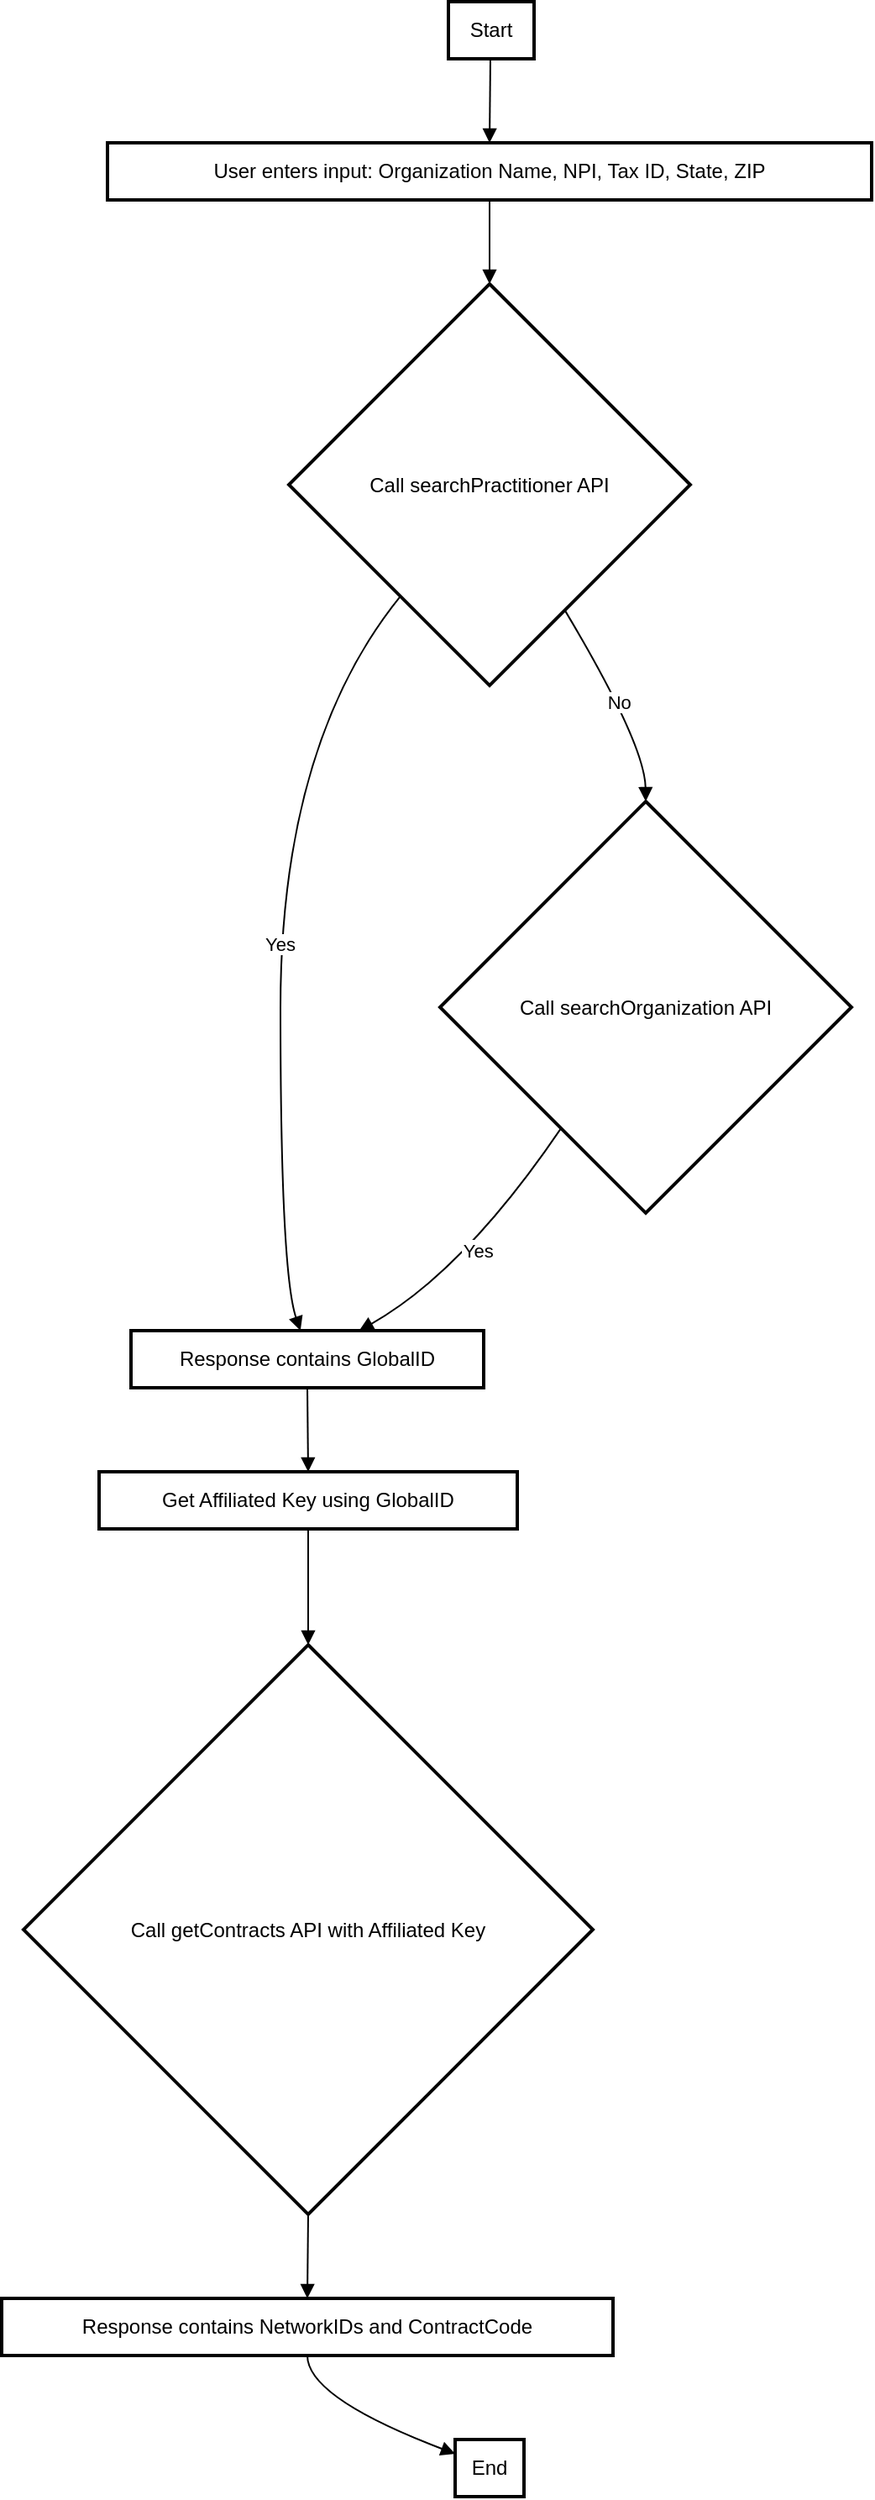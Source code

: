 <mxfile version="24.6.4" type="github">
  <diagram name="Page-1" id="Q0_OT5iFlBCkjEAoQMfF">
    <mxGraphModel dx="1434" dy="738" grid="0" gridSize="10" guides="1" tooltips="1" connect="1" arrows="1" fold="1" page="1" pageScale="1" pageWidth="1100" pageHeight="1700" math="0" shadow="0">
      <root>
        <mxCell id="0" />
        <mxCell id="1" parent="0" />
        <mxCell id="YMvvVKnGIjFAjFfc2n9P-43" value="Start" style="whiteSpace=wrap;strokeWidth=2;" vertex="1" parent="1">
          <mxGeometry x="286" y="20" width="51" height="34" as="geometry" />
        </mxCell>
        <mxCell id="YMvvVKnGIjFAjFfc2n9P-44" value="User enters input: Organization Name, NPI, Tax ID, State, ZIP" style="whiteSpace=wrap;strokeWidth=2;" vertex="1" parent="1">
          <mxGeometry x="83" y="104" width="455" height="34" as="geometry" />
        </mxCell>
        <mxCell id="YMvvVKnGIjFAjFfc2n9P-45" value="Call searchPractitioner API" style="rhombus;strokeWidth=2;whiteSpace=wrap;" vertex="1" parent="1">
          <mxGeometry x="191" y="188" width="239" height="239" as="geometry" />
        </mxCell>
        <mxCell id="YMvvVKnGIjFAjFfc2n9P-46" value="Response contains GlobalID" style="whiteSpace=wrap;strokeWidth=2;" vertex="1" parent="1">
          <mxGeometry x="97" y="811" width="210" height="34" as="geometry" />
        </mxCell>
        <mxCell id="YMvvVKnGIjFAjFfc2n9P-47" value="Call searchOrganization API" style="rhombus;strokeWidth=2;whiteSpace=wrap;" vertex="1" parent="1">
          <mxGeometry x="281" y="496" width="245" height="245" as="geometry" />
        </mxCell>
        <mxCell id="YMvvVKnGIjFAjFfc2n9P-48" value="End" style="whiteSpace=wrap;strokeWidth=2;" vertex="1" parent="1">
          <mxGeometry x="290" y="1471" width="41" height="34" as="geometry" />
        </mxCell>
        <mxCell id="YMvvVKnGIjFAjFfc2n9P-49" value="Get Affiliated Key using GlobalID" style="whiteSpace=wrap;strokeWidth=2;" vertex="1" parent="1">
          <mxGeometry x="78" y="895" width="249" height="34" as="geometry" />
        </mxCell>
        <mxCell id="YMvvVKnGIjFAjFfc2n9P-50" value="Call getContracts API with Affiliated Key" style="rhombus;strokeWidth=2;whiteSpace=wrap;" vertex="1" parent="1">
          <mxGeometry x="33" y="998" width="339" height="339" as="geometry" />
        </mxCell>
        <mxCell id="YMvvVKnGIjFAjFfc2n9P-51" value="Response contains NetworkIDs and ContractCode" style="whiteSpace=wrap;strokeWidth=2;" vertex="1" parent="1">
          <mxGeometry x="20" y="1387" width="364" height="34" as="geometry" />
        </mxCell>
        <mxCell id="YMvvVKnGIjFAjFfc2n9P-52" value="" style="curved=1;startArrow=none;endArrow=block;exitX=0.49;exitY=1;entryX=0.5;entryY=0;rounded=0;" edge="1" parent="1" source="YMvvVKnGIjFAjFfc2n9P-43" target="YMvvVKnGIjFAjFfc2n9P-44">
          <mxGeometry relative="1" as="geometry">
            <Array as="points" />
          </mxGeometry>
        </mxCell>
        <mxCell id="YMvvVKnGIjFAjFfc2n9P-53" value="" style="curved=1;startArrow=none;endArrow=block;exitX=0.5;exitY=1;entryX=0.5;entryY=0;rounded=0;" edge="1" parent="1" source="YMvvVKnGIjFAjFfc2n9P-44" target="YMvvVKnGIjFAjFfc2n9P-45">
          <mxGeometry relative="1" as="geometry">
            <Array as="points" />
          </mxGeometry>
        </mxCell>
        <mxCell id="YMvvVKnGIjFAjFfc2n9P-54" value="Yes" style="curved=1;startArrow=none;endArrow=block;exitX=0.1;exitY=1;entryX=0.48;entryY=-0.01;rounded=0;" edge="1" parent="1" source="YMvvVKnGIjFAjFfc2n9P-45" target="YMvvVKnGIjFAjFfc2n9P-46">
          <mxGeometry relative="1" as="geometry">
            <Array as="points">
              <mxPoint x="186" y="462" />
              <mxPoint x="186" y="776" />
            </Array>
          </mxGeometry>
        </mxCell>
        <mxCell id="YMvvVKnGIjFAjFfc2n9P-55" value="No" style="curved=1;startArrow=none;endArrow=block;exitX=0.8;exitY=1;entryX=0.5;entryY=0;rounded=0;" edge="1" parent="1" source="YMvvVKnGIjFAjFfc2n9P-45" target="YMvvVKnGIjFAjFfc2n9P-47">
          <mxGeometry relative="1" as="geometry">
            <Array as="points">
              <mxPoint x="403" y="462" />
            </Array>
          </mxGeometry>
        </mxCell>
        <mxCell id="YMvvVKnGIjFAjFfc2n9P-56" value="Yes" style="curved=1;startArrow=none;endArrow=block;exitX=0.15;exitY=1;entryX=0.65;entryY=-0.01;rounded=0;" edge="1" parent="1" source="YMvvVKnGIjFAjFfc2n9P-47" target="YMvvVKnGIjFAjFfc2n9P-46">
          <mxGeometry relative="1" as="geometry">
            <Array as="points">
              <mxPoint x="295" y="776" />
            </Array>
          </mxGeometry>
        </mxCell>
        <mxCell id="YMvvVKnGIjFAjFfc2n9P-58" value="" style="curved=1;startArrow=none;endArrow=block;exitX=0.5;exitY=0.99;entryX=0.5;entryY=-0.01;rounded=0;" edge="1" parent="1" source="YMvvVKnGIjFAjFfc2n9P-46" target="YMvvVKnGIjFAjFfc2n9P-49">
          <mxGeometry relative="1" as="geometry">
            <Array as="points" />
          </mxGeometry>
        </mxCell>
        <mxCell id="YMvvVKnGIjFAjFfc2n9P-59" value="" style="curved=1;startArrow=none;endArrow=block;exitX=0.5;exitY=0.99;entryX=0.5;entryY=0;rounded=0;" edge="1" parent="1" source="YMvvVKnGIjFAjFfc2n9P-49" target="YMvvVKnGIjFAjFfc2n9P-50">
          <mxGeometry relative="1" as="geometry">
            <Array as="points" />
          </mxGeometry>
        </mxCell>
        <mxCell id="YMvvVKnGIjFAjFfc2n9P-60" value="" style="curved=1;startArrow=none;endArrow=block;exitX=0.5;exitY=1;entryX=0.5;entryY=-0.01;rounded=0;" edge="1" parent="1" source="YMvvVKnGIjFAjFfc2n9P-50" target="YMvvVKnGIjFAjFfc2n9P-51">
          <mxGeometry relative="1" as="geometry">
            <Array as="points" />
          </mxGeometry>
        </mxCell>
        <mxCell id="YMvvVKnGIjFAjFfc2n9P-61" value="" style="curved=1;startArrow=none;endArrow=block;exitX=0.5;exitY=0.99;entryX=0;entryY=0.25;rounded=0;" edge="1" parent="1" source="YMvvVKnGIjFAjFfc2n9P-51" target="YMvvVKnGIjFAjFfc2n9P-48">
          <mxGeometry relative="1" as="geometry">
            <Array as="points">
              <mxPoint x="202" y="1446" />
            </Array>
          </mxGeometry>
        </mxCell>
      </root>
    </mxGraphModel>
  </diagram>
</mxfile>
